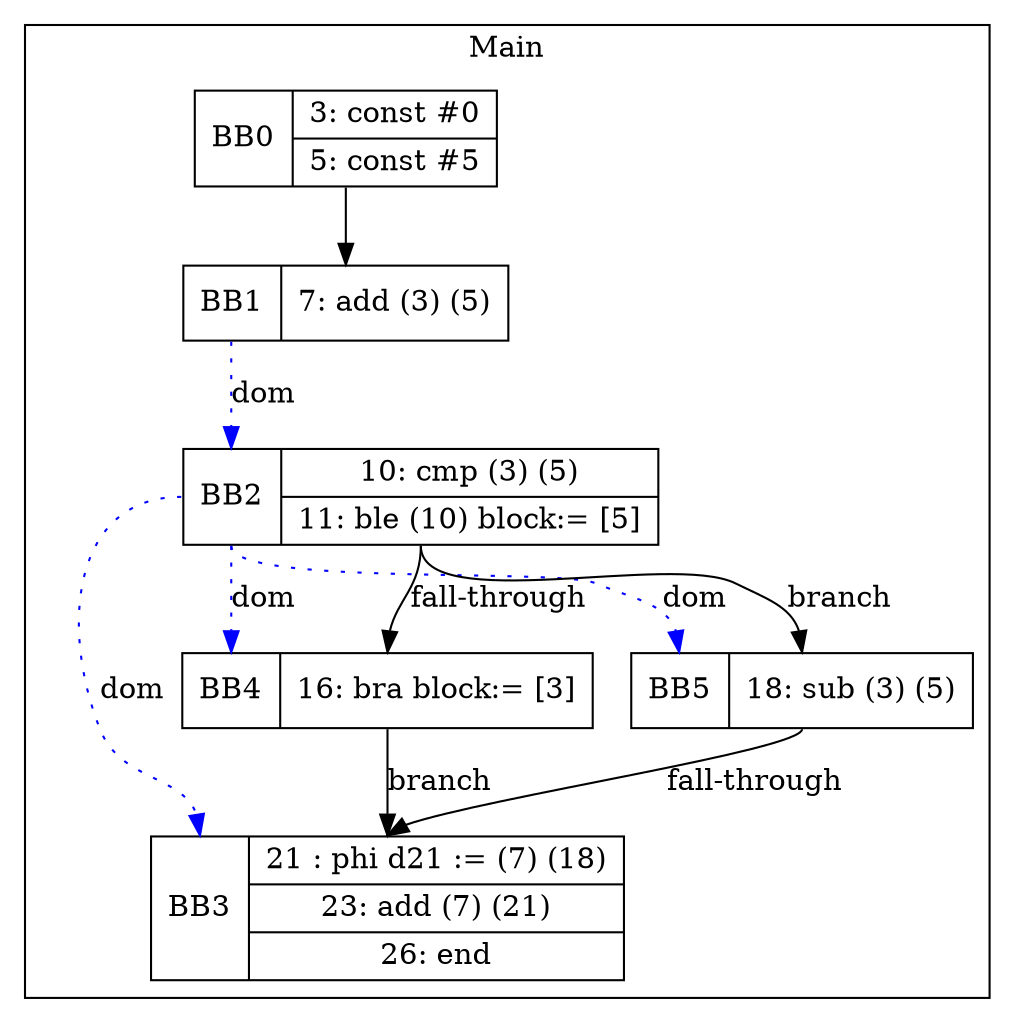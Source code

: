 digraph G {
node [shape=record];
subgraph cluster_main{
label = "Main";
BB0 [shape=record, label="<b>BB0|{3: const #0|5: const #5}"];
BB1 [shape=record, label="<b>BB1|{7: add (3) (5)}"];
BB2 [shape=record, label="<b>BB2|{10: cmp (3) (5)|11: ble (10) block:= [5]}"];
BB3 [shape=record, label="<b>BB3|{21 : phi d21 := (7) (18)|23: add (7) (21)|26: end}"];
BB4 [shape=record, label="<b>BB4|{16: bra block:= [3]}"];
BB5 [shape=record, label="<b>BB5|{18: sub (3) (5)}"];
}
BB0:s -> BB1:n ;
BB2:b -> BB3:b [color=blue, style=dotted, label="dom"];
BB2:b -> BB4:b [color=blue, style=dotted, label="dom"];
BB1:b -> BB2:b [color=blue, style=dotted, label="dom"];
BB2:b -> BB5:b [color=blue, style=dotted, label="dom"];
BB2:s -> BB5:n [label="branch"];
BB4:s -> BB3:n [label="branch"];
BB5:s -> BB3:n [label="fall-through"];
BB2:s -> BB4:n [label="fall-through"];
}
